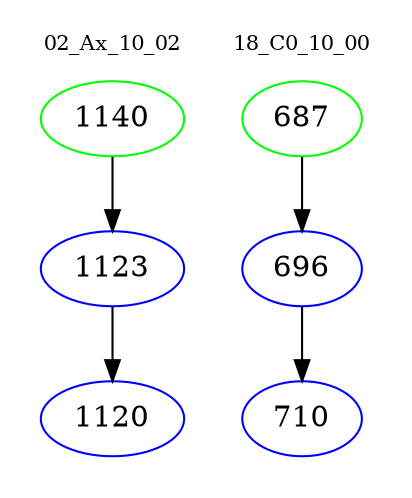 digraph{
subgraph cluster_0 {
color = white
label = "02_Ax_10_02";
fontsize=10;
T0_1140 [label="1140", color="green"]
T0_1140 -> T0_1123 [color="black"]
T0_1123 [label="1123", color="blue"]
T0_1123 -> T0_1120 [color="black"]
T0_1120 [label="1120", color="blue"]
}
subgraph cluster_1 {
color = white
label = "18_C0_10_00";
fontsize=10;
T1_687 [label="687", color="green"]
T1_687 -> T1_696 [color="black"]
T1_696 [label="696", color="blue"]
T1_696 -> T1_710 [color="black"]
T1_710 [label="710", color="blue"]
}
}
